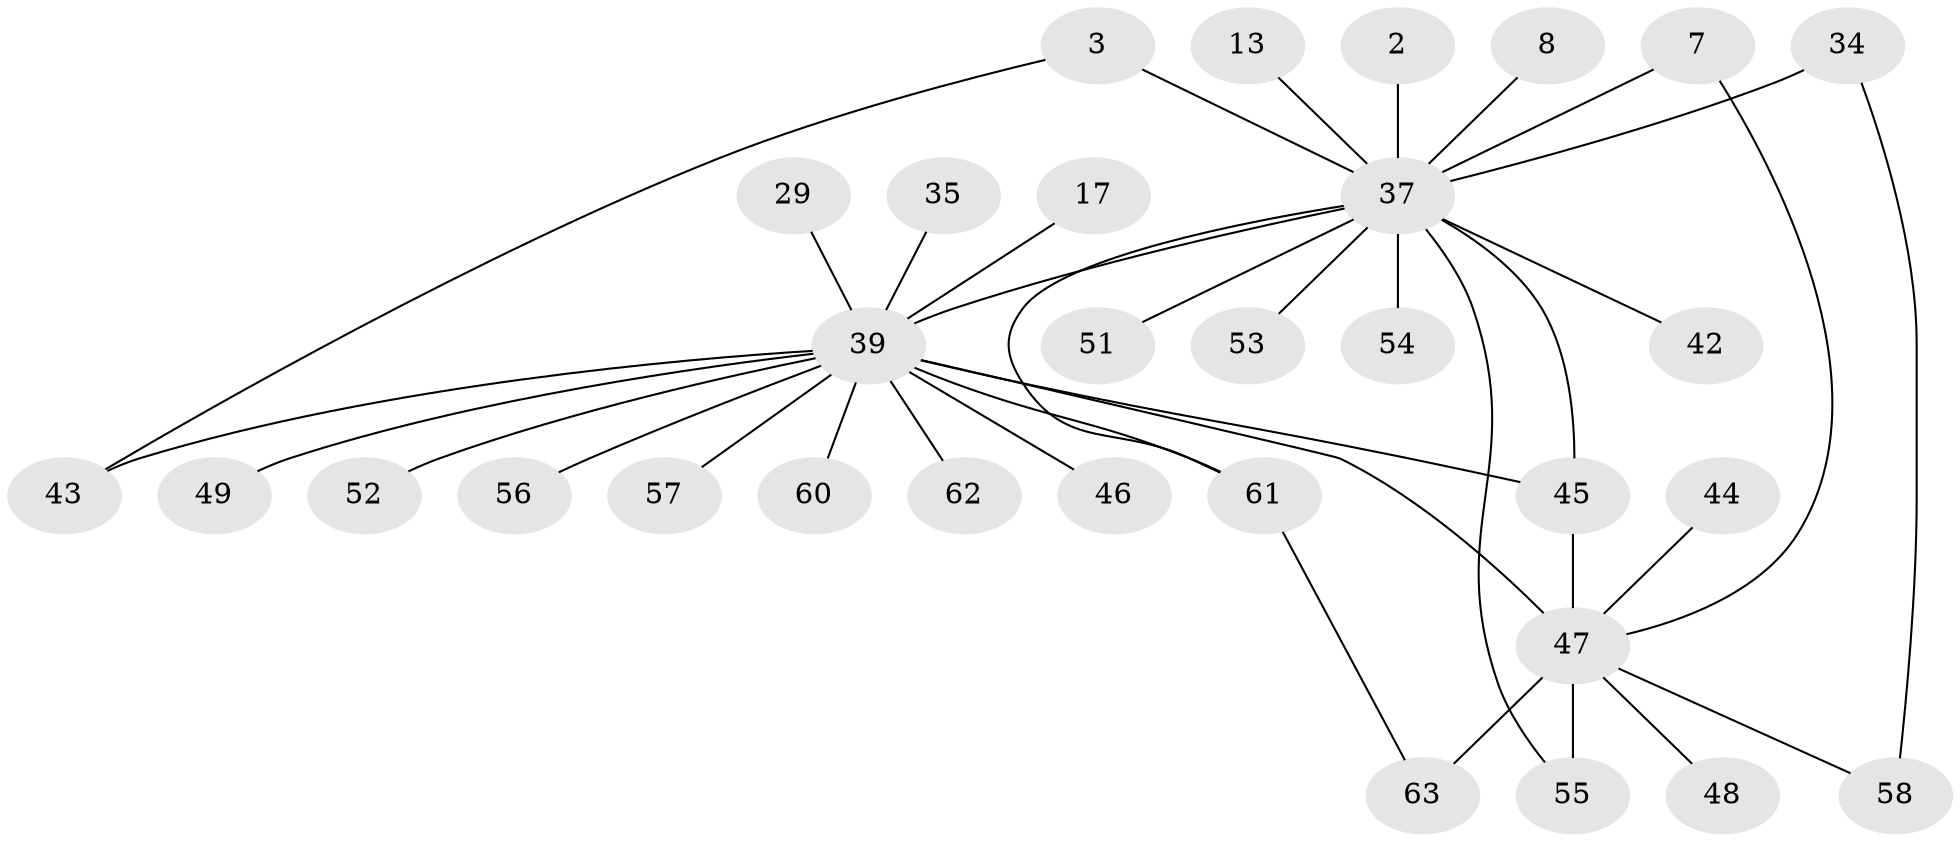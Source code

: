 // original degree distribution, {13: 0.015873015873015872, 1: 0.3492063492063492, 3: 0.14285714285714285, 14: 0.015873015873015872, 12: 0.015873015873015872, 16: 0.015873015873015872, 2: 0.25396825396825395, 6: 0.031746031746031744, 4: 0.09523809523809523, 5: 0.06349206349206349}
// Generated by graph-tools (version 1.1) at 2025/48/03/09/25 04:48:15]
// undirected, 31 vertices, 38 edges
graph export_dot {
graph [start="1"]
  node [color=gray90,style=filled];
  2;
  3;
  7;
  8;
  13;
  17;
  29;
  34 [super="+32"];
  35;
  37 [super="+5"];
  39 [super="+38+23+36"];
  42;
  43 [super="+28"];
  44;
  45 [super="+26+11+20+41"];
  46;
  47 [super="+6"];
  48;
  49;
  51 [super="+12+30"];
  52;
  53;
  54 [super="+9+31"];
  55;
  56;
  57;
  58;
  60 [super="+27"];
  61 [super="+59+33+24"];
  62 [super="+40"];
  63 [super="+50+19"];
  2 -- 37;
  3 -- 43;
  3 -- 37 [weight=2];
  7 -- 47;
  7 -- 37;
  8 -- 37;
  13 -- 37;
  17 -- 39;
  29 -- 39 [weight=2];
  34 -- 58;
  34 -- 37 [weight=2];
  35 -- 39;
  37 -- 39 [weight=4];
  37 -- 42;
  37 -- 45 [weight=3];
  37 -- 51;
  37 -- 53;
  37 -- 55 [weight=2];
  37 -- 54;
  37 -- 61;
  39 -- 56;
  39 -- 47 [weight=8];
  39 -- 61 [weight=3];
  39 -- 43;
  39 -- 45 [weight=3];
  39 -- 46;
  39 -- 49;
  39 -- 52;
  39 -- 57;
  39 -- 60 [weight=2];
  39 -- 62;
  44 -- 47;
  45 -- 47;
  47 -- 55;
  47 -- 63 [weight=4];
  47 -- 48;
  47 -- 58;
  61 -- 63;
}

